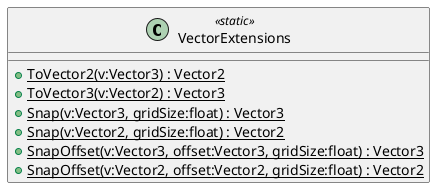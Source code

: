 @startuml
class VectorExtensions <<static>> {
    + {static} ToVector2(v:Vector3) : Vector2
    + {static} ToVector3(v:Vector2) : Vector3
    + {static} Snap(v:Vector3, gridSize:float) : Vector3
    + {static} Snap(v:Vector2, gridSize:float) : Vector2
    + {static} SnapOffset(v:Vector3, offset:Vector3, gridSize:float) : Vector3
    + {static} SnapOffset(v:Vector2, offset:Vector2, gridSize:float) : Vector2
}
@enduml
